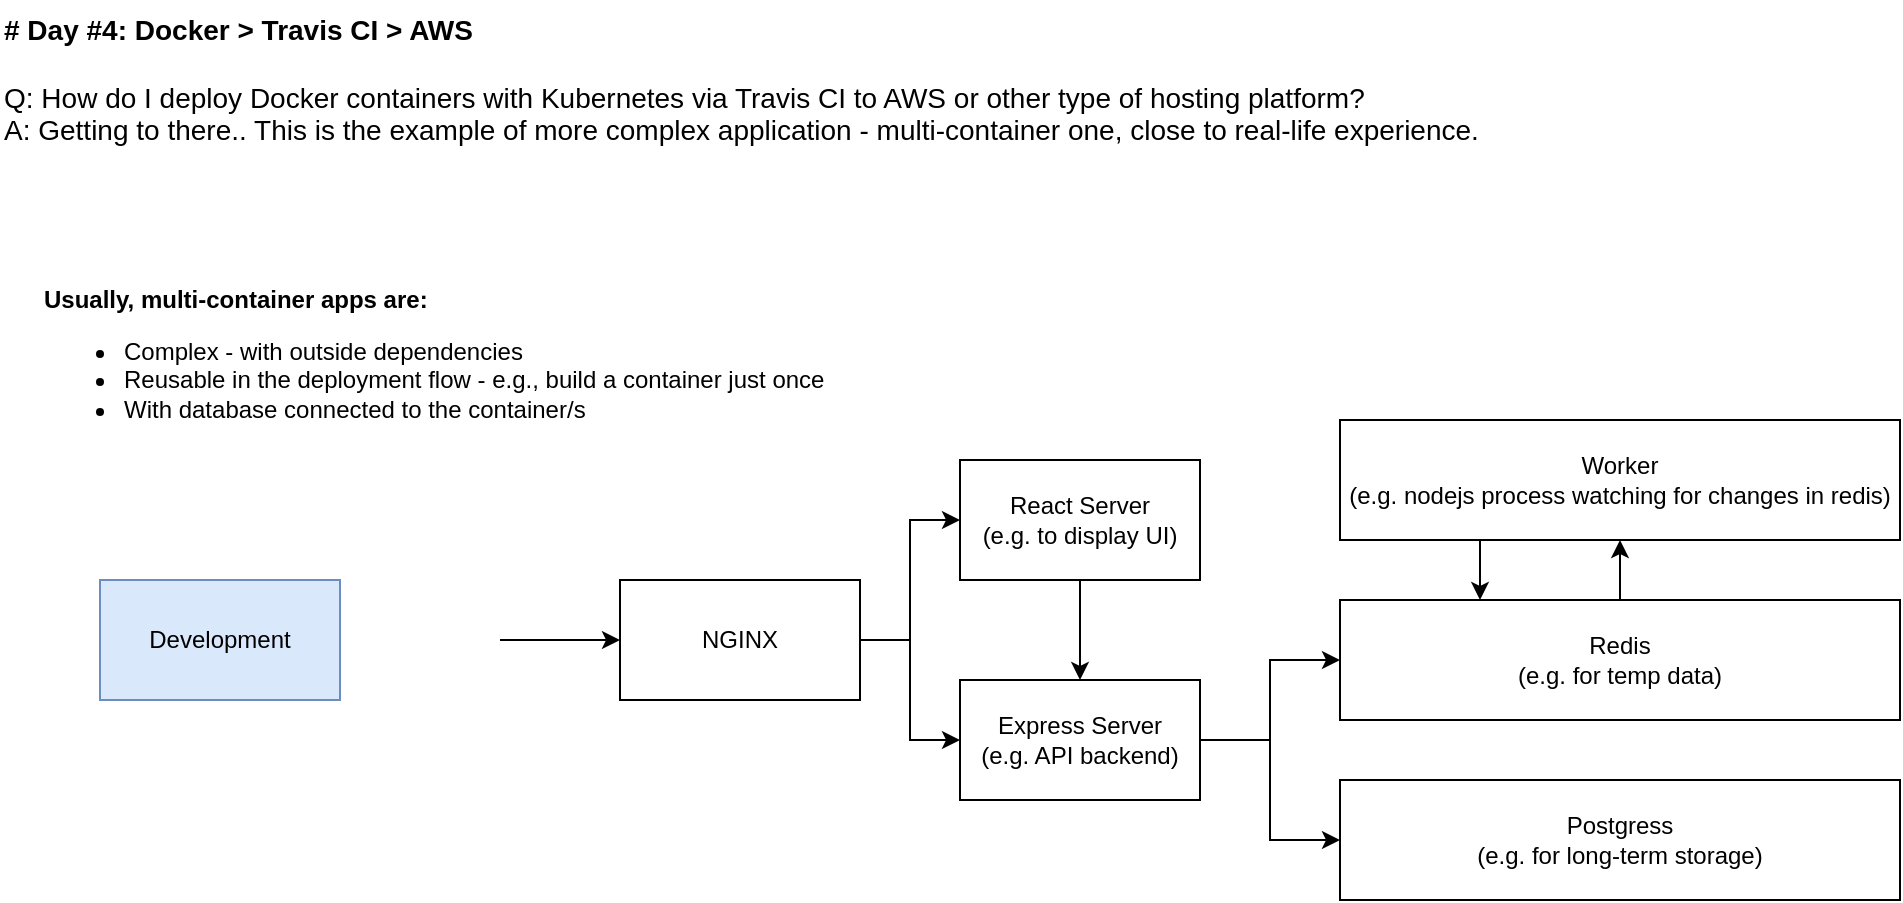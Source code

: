 <mxfile version="12.7.9" type="device"><diagram id="Pe4DsHhSUHwVfa8Xvief" name="Page-1"><mxGraphModel dx="1408" dy="738" grid="1" gridSize="10" guides="1" tooltips="1" connect="1" arrows="1" fold="1" page="1" pageScale="1" pageWidth="3300" pageHeight="2339" math="0" shadow="0"><root><mxCell id="0"/><mxCell id="1" parent="0"/><mxCell id="QytfcIRdeHpnfkWm8fJE-1" value="&lt;b&gt;# Day #4: Docker &amp;gt; Travis CI &amp;gt; AWS&lt;br&gt;&lt;br&gt;&lt;/b&gt;Q: How do I deploy Docker containers with Kubernetes via Travis CI to AWS or other type of hosting platform?&lt;br&gt;A: Getting to there.. This is the example of more complex application - multi-container one, close to real-life experience." style="text;html=1;fontSize=14;fontColor=#000000;" vertex="1" parent="1"><mxGeometry x="10" y="10" width="760" height="60" as="geometry"/></mxCell><mxCell id="QytfcIRdeHpnfkWm8fJE-2" value="&lt;div&gt;&lt;b&gt;Usually, multi-container apps are:&lt;/b&gt;&lt;/div&gt;&lt;ul&gt;&lt;li&gt;&lt;span&gt;Complex - with outside dependencies&lt;/span&gt;&lt;br&gt;&lt;/li&gt;&lt;li&gt;Reusable in the deployment flow - e.g., build a container just once&lt;/li&gt;&lt;li&gt;With database connected to the container/s&lt;/li&gt;&lt;/ul&gt;" style="text;strokeColor=none;fillColor=none;html=1;whiteSpace=wrap;verticalAlign=middle;overflow=hidden;" vertex="1" parent="1"><mxGeometry x="30" y="150" width="420" height="80" as="geometry"/></mxCell><mxCell id="QytfcIRdeHpnfkWm8fJE-4" value="Development" style="rounded=0;whiteSpace=wrap;html=1;fillColor=#dae8fc;strokeColor=#6c8ebf;" vertex="1" parent="1"><mxGeometry x="60" y="300" width="120" height="60" as="geometry"/></mxCell><mxCell id="QytfcIRdeHpnfkWm8fJE-16" style="edgeStyle=orthogonalEdgeStyle;rounded=0;orthogonalLoop=1;jettySize=auto;html=1;entryX=0;entryY=0.5;entryDx=0;entryDy=0;" edge="1" parent="1" source="QytfcIRdeHpnfkWm8fJE-5" target="QytfcIRdeHpnfkWm8fJE-6"><mxGeometry relative="1" as="geometry"/></mxCell><mxCell id="QytfcIRdeHpnfkWm8fJE-17" style="edgeStyle=orthogonalEdgeStyle;rounded=0;orthogonalLoop=1;jettySize=auto;html=1;" edge="1" parent="1" source="QytfcIRdeHpnfkWm8fJE-5" target="QytfcIRdeHpnfkWm8fJE-7"><mxGeometry relative="1" as="geometry"/></mxCell><mxCell id="QytfcIRdeHpnfkWm8fJE-5" value="NGINX" style="rounded=0;whiteSpace=wrap;html=1;" vertex="1" parent="1"><mxGeometry x="320" y="300" width="120" height="60" as="geometry"/></mxCell><mxCell id="QytfcIRdeHpnfkWm8fJE-15" style="edgeStyle=orthogonalEdgeStyle;rounded=0;orthogonalLoop=1;jettySize=auto;html=1;" edge="1" parent="1" source="QytfcIRdeHpnfkWm8fJE-6" target="QytfcIRdeHpnfkWm8fJE-7"><mxGeometry relative="1" as="geometry"/></mxCell><mxCell id="QytfcIRdeHpnfkWm8fJE-6" value="React Server&lt;br&gt;(e.g. to display UI)" style="rounded=0;whiteSpace=wrap;html=1;" vertex="1" parent="1"><mxGeometry x="490" y="240" width="120" height="60" as="geometry"/></mxCell><mxCell id="QytfcIRdeHpnfkWm8fJE-13" style="edgeStyle=orthogonalEdgeStyle;rounded=0;orthogonalLoop=1;jettySize=auto;html=1;entryX=0;entryY=0.5;entryDx=0;entryDy=0;" edge="1" parent="1" source="QytfcIRdeHpnfkWm8fJE-7" target="QytfcIRdeHpnfkWm8fJE-9"><mxGeometry relative="1" as="geometry"/></mxCell><mxCell id="QytfcIRdeHpnfkWm8fJE-14" style="edgeStyle=orthogonalEdgeStyle;rounded=0;orthogonalLoop=1;jettySize=auto;html=1;entryX=0;entryY=0.5;entryDx=0;entryDy=0;" edge="1" parent="1" source="QytfcIRdeHpnfkWm8fJE-7" target="QytfcIRdeHpnfkWm8fJE-10"><mxGeometry relative="1" as="geometry"/></mxCell><mxCell id="QytfcIRdeHpnfkWm8fJE-7" value="Express Server&lt;br&gt;(e.g. API backend)" style="rounded=0;whiteSpace=wrap;html=1;" vertex="1" parent="1"><mxGeometry x="490" y="350" width="120" height="60" as="geometry"/></mxCell><mxCell id="QytfcIRdeHpnfkWm8fJE-11" style="edgeStyle=orthogonalEdgeStyle;rounded=0;orthogonalLoop=1;jettySize=auto;html=1;exitX=0.25;exitY=1;exitDx=0;exitDy=0;entryX=0.25;entryY=0;entryDx=0;entryDy=0;" edge="1" parent="1" source="QytfcIRdeHpnfkWm8fJE-8" target="QytfcIRdeHpnfkWm8fJE-9"><mxGeometry relative="1" as="geometry"/></mxCell><mxCell id="QytfcIRdeHpnfkWm8fJE-8" value="Worker&lt;br&gt;(e.g. nodejs process watching for changes in redis)" style="rounded=0;whiteSpace=wrap;html=1;" vertex="1" parent="1"><mxGeometry x="680" y="220" width="280" height="60" as="geometry"/></mxCell><mxCell id="QytfcIRdeHpnfkWm8fJE-19" style="edgeStyle=orthogonalEdgeStyle;rounded=0;orthogonalLoop=1;jettySize=auto;html=1;entryX=0.5;entryY=1;entryDx=0;entryDy=0;" edge="1" parent="1" source="QytfcIRdeHpnfkWm8fJE-9" target="QytfcIRdeHpnfkWm8fJE-8"><mxGeometry relative="1" as="geometry"/></mxCell><mxCell id="QytfcIRdeHpnfkWm8fJE-9" value="Redis&lt;br&gt;(e.g. for temp data)" style="rounded=0;whiteSpace=wrap;html=1;" vertex="1" parent="1"><mxGeometry x="680" y="310" width="280" height="60" as="geometry"/></mxCell><mxCell id="QytfcIRdeHpnfkWm8fJE-10" value="Postgress&lt;br&gt;(e.g. for long-term storage)" style="rounded=0;whiteSpace=wrap;html=1;" vertex="1" parent="1"><mxGeometry x="680" y="400" width="280" height="60" as="geometry"/></mxCell><mxCell id="QytfcIRdeHpnfkWm8fJE-18" value="" style="endArrow=classic;html=1;" edge="1" parent="1" target="QytfcIRdeHpnfkWm8fJE-5"><mxGeometry width="50" height="50" relative="1" as="geometry"><mxPoint x="260" y="330" as="sourcePoint"/><mxPoint x="320" y="310" as="targetPoint"/></mxGeometry></mxCell></root></mxGraphModel></diagram></mxfile>